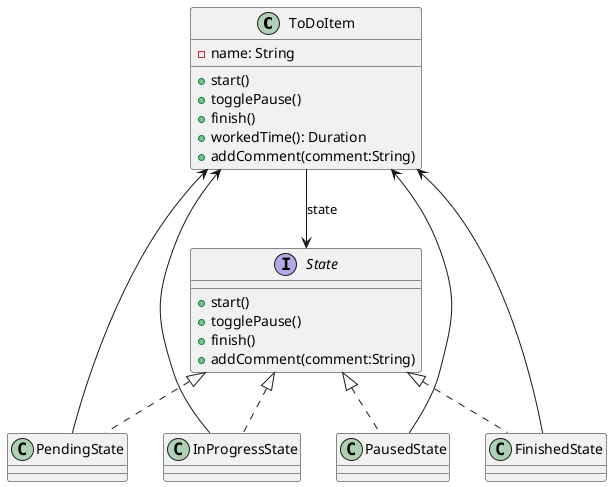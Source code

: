 @startuml

class ToDoItem {
- name: String
+ start()
+ togglePause()
+ finish()
+ workedTime(): Duration
+ addComment(comment:String)
}

interface State{
+ start()
+ togglePause()
+ finish()
+ addComment(comment:String)
}

class PendingState {
}

class InProgressState {
}

class PausedState {
}

class FinishedState {
}

ToDoItem --> State : state
State <|.. PendingState
State <|.. InProgressState
State <|.. PausedState
State <|.. FinishedState
PendingState --> ToDoItem
InProgressState --> ToDoItem
PausedState --> ToDoItem
FinishedState --> ToDoItem

@enduml